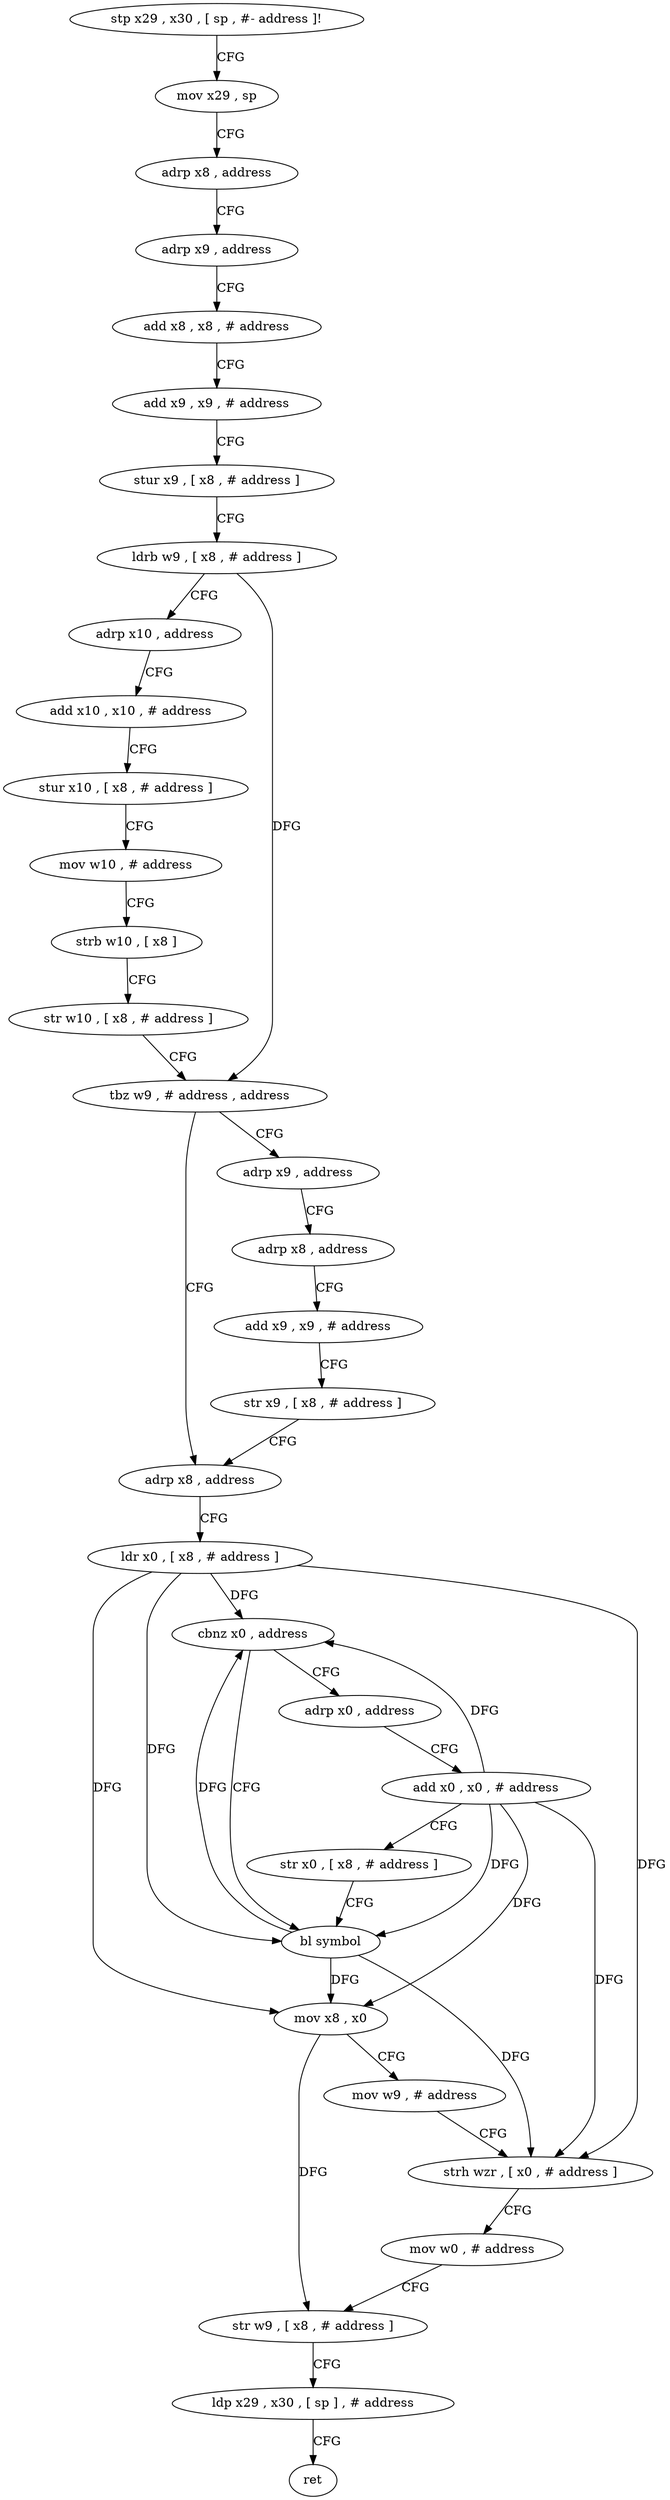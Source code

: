 digraph "func" {
"4247540" [label = "stp x29 , x30 , [ sp , #- address ]!" ]
"4247544" [label = "mov x29 , sp" ]
"4247548" [label = "adrp x8 , address" ]
"4247552" [label = "adrp x9 , address" ]
"4247556" [label = "add x8 , x8 , # address" ]
"4247560" [label = "add x9 , x9 , # address" ]
"4247564" [label = "stur x9 , [ x8 , # address ]" ]
"4247568" [label = "ldrb w9 , [ x8 , # address ]" ]
"4247572" [label = "adrp x10 , address" ]
"4247576" [label = "add x10 , x10 , # address" ]
"4247580" [label = "stur x10 , [ x8 , # address ]" ]
"4247584" [label = "mov w10 , # address" ]
"4247588" [label = "strb w10 , [ x8 ]" ]
"4247592" [label = "str w10 , [ x8 , # address ]" ]
"4247596" [label = "tbz w9 , # address , address" ]
"4247616" [label = "adrp x8 , address" ]
"4247600" [label = "adrp x9 , address" ]
"4247620" [label = "ldr x0 , [ x8 , # address ]" ]
"4247624" [label = "cbnz x0 , address" ]
"4247640" [label = "bl symbol" ]
"4247628" [label = "adrp x0 , address" ]
"4247604" [label = "adrp x8 , address" ]
"4247608" [label = "add x9 , x9 , # address" ]
"4247612" [label = "str x9 , [ x8 , # address ]" ]
"4247644" [label = "mov x8 , x0" ]
"4247648" [label = "mov w9 , # address" ]
"4247652" [label = "strh wzr , [ x0 , # address ]" ]
"4247656" [label = "mov w0 , # address" ]
"4247660" [label = "str w9 , [ x8 , # address ]" ]
"4247664" [label = "ldp x29 , x30 , [ sp ] , # address" ]
"4247668" [label = "ret" ]
"4247632" [label = "add x0 , x0 , # address" ]
"4247636" [label = "str x0 , [ x8 , # address ]" ]
"4247540" -> "4247544" [ label = "CFG" ]
"4247544" -> "4247548" [ label = "CFG" ]
"4247548" -> "4247552" [ label = "CFG" ]
"4247552" -> "4247556" [ label = "CFG" ]
"4247556" -> "4247560" [ label = "CFG" ]
"4247560" -> "4247564" [ label = "CFG" ]
"4247564" -> "4247568" [ label = "CFG" ]
"4247568" -> "4247572" [ label = "CFG" ]
"4247568" -> "4247596" [ label = "DFG" ]
"4247572" -> "4247576" [ label = "CFG" ]
"4247576" -> "4247580" [ label = "CFG" ]
"4247580" -> "4247584" [ label = "CFG" ]
"4247584" -> "4247588" [ label = "CFG" ]
"4247588" -> "4247592" [ label = "CFG" ]
"4247592" -> "4247596" [ label = "CFG" ]
"4247596" -> "4247616" [ label = "CFG" ]
"4247596" -> "4247600" [ label = "CFG" ]
"4247616" -> "4247620" [ label = "CFG" ]
"4247600" -> "4247604" [ label = "CFG" ]
"4247620" -> "4247624" [ label = "DFG" ]
"4247620" -> "4247640" [ label = "DFG" ]
"4247620" -> "4247644" [ label = "DFG" ]
"4247620" -> "4247652" [ label = "DFG" ]
"4247624" -> "4247640" [ label = "CFG" ]
"4247624" -> "4247628" [ label = "CFG" ]
"4247640" -> "4247644" [ label = "DFG" ]
"4247640" -> "4247624" [ label = "DFG" ]
"4247640" -> "4247652" [ label = "DFG" ]
"4247628" -> "4247632" [ label = "CFG" ]
"4247604" -> "4247608" [ label = "CFG" ]
"4247608" -> "4247612" [ label = "CFG" ]
"4247612" -> "4247616" [ label = "CFG" ]
"4247644" -> "4247648" [ label = "CFG" ]
"4247644" -> "4247660" [ label = "DFG" ]
"4247648" -> "4247652" [ label = "CFG" ]
"4247652" -> "4247656" [ label = "CFG" ]
"4247656" -> "4247660" [ label = "CFG" ]
"4247660" -> "4247664" [ label = "CFG" ]
"4247664" -> "4247668" [ label = "CFG" ]
"4247632" -> "4247636" [ label = "CFG" ]
"4247632" -> "4247624" [ label = "DFG" ]
"4247632" -> "4247640" [ label = "DFG" ]
"4247632" -> "4247644" [ label = "DFG" ]
"4247632" -> "4247652" [ label = "DFG" ]
"4247636" -> "4247640" [ label = "CFG" ]
}
